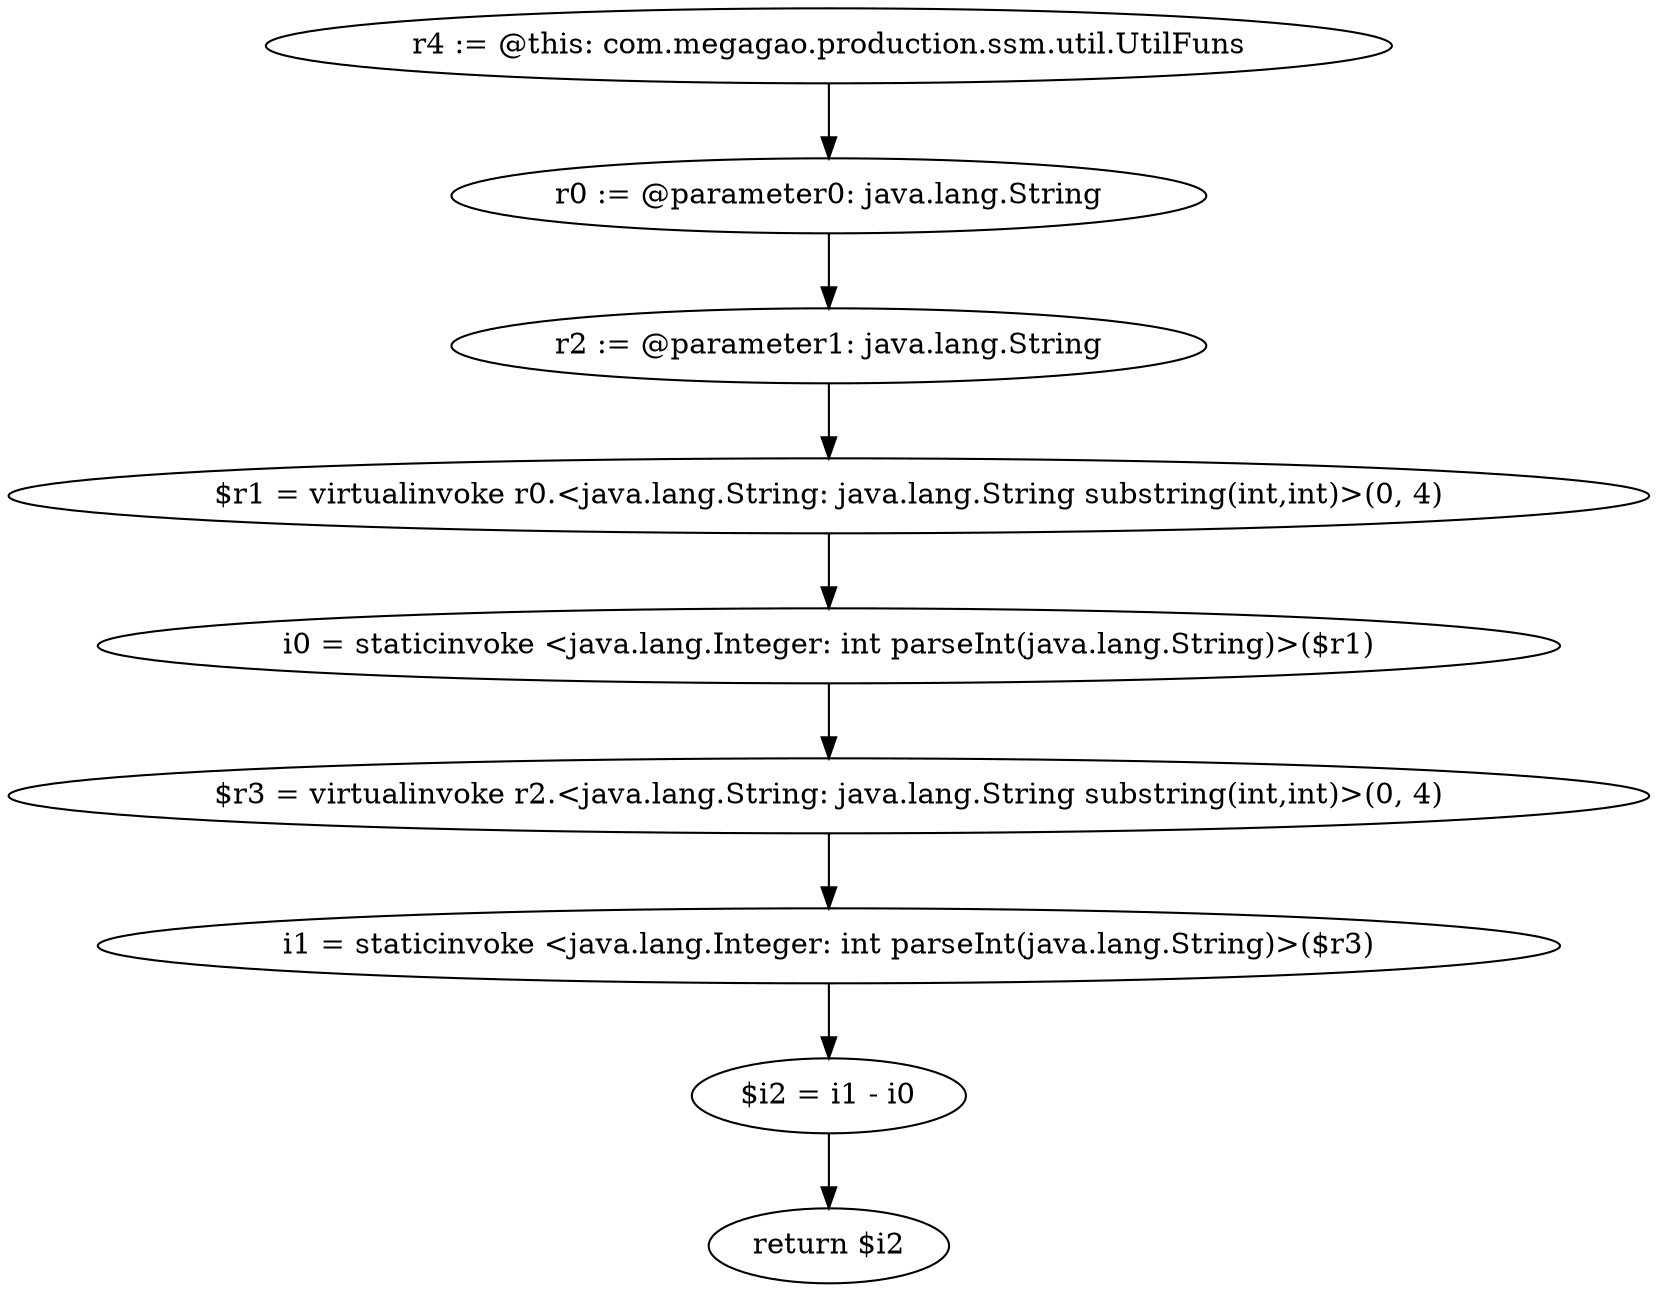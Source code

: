 digraph "unitGraph" {
    "r4 := @this: com.megagao.production.ssm.util.UtilFuns"
    "r0 := @parameter0: java.lang.String"
    "r2 := @parameter1: java.lang.String"
    "$r1 = virtualinvoke r0.<java.lang.String: java.lang.String substring(int,int)>(0, 4)"
    "i0 = staticinvoke <java.lang.Integer: int parseInt(java.lang.String)>($r1)"
    "$r3 = virtualinvoke r2.<java.lang.String: java.lang.String substring(int,int)>(0, 4)"
    "i1 = staticinvoke <java.lang.Integer: int parseInt(java.lang.String)>($r3)"
    "$i2 = i1 - i0"
    "return $i2"
    "r4 := @this: com.megagao.production.ssm.util.UtilFuns"->"r0 := @parameter0: java.lang.String";
    "r0 := @parameter0: java.lang.String"->"r2 := @parameter1: java.lang.String";
    "r2 := @parameter1: java.lang.String"->"$r1 = virtualinvoke r0.<java.lang.String: java.lang.String substring(int,int)>(0, 4)";
    "$r1 = virtualinvoke r0.<java.lang.String: java.lang.String substring(int,int)>(0, 4)"->"i0 = staticinvoke <java.lang.Integer: int parseInt(java.lang.String)>($r1)";
    "i0 = staticinvoke <java.lang.Integer: int parseInt(java.lang.String)>($r1)"->"$r3 = virtualinvoke r2.<java.lang.String: java.lang.String substring(int,int)>(0, 4)";
    "$r3 = virtualinvoke r2.<java.lang.String: java.lang.String substring(int,int)>(0, 4)"->"i1 = staticinvoke <java.lang.Integer: int parseInt(java.lang.String)>($r3)";
    "i1 = staticinvoke <java.lang.Integer: int parseInt(java.lang.String)>($r3)"->"$i2 = i1 - i0";
    "$i2 = i1 - i0"->"return $i2";
}
